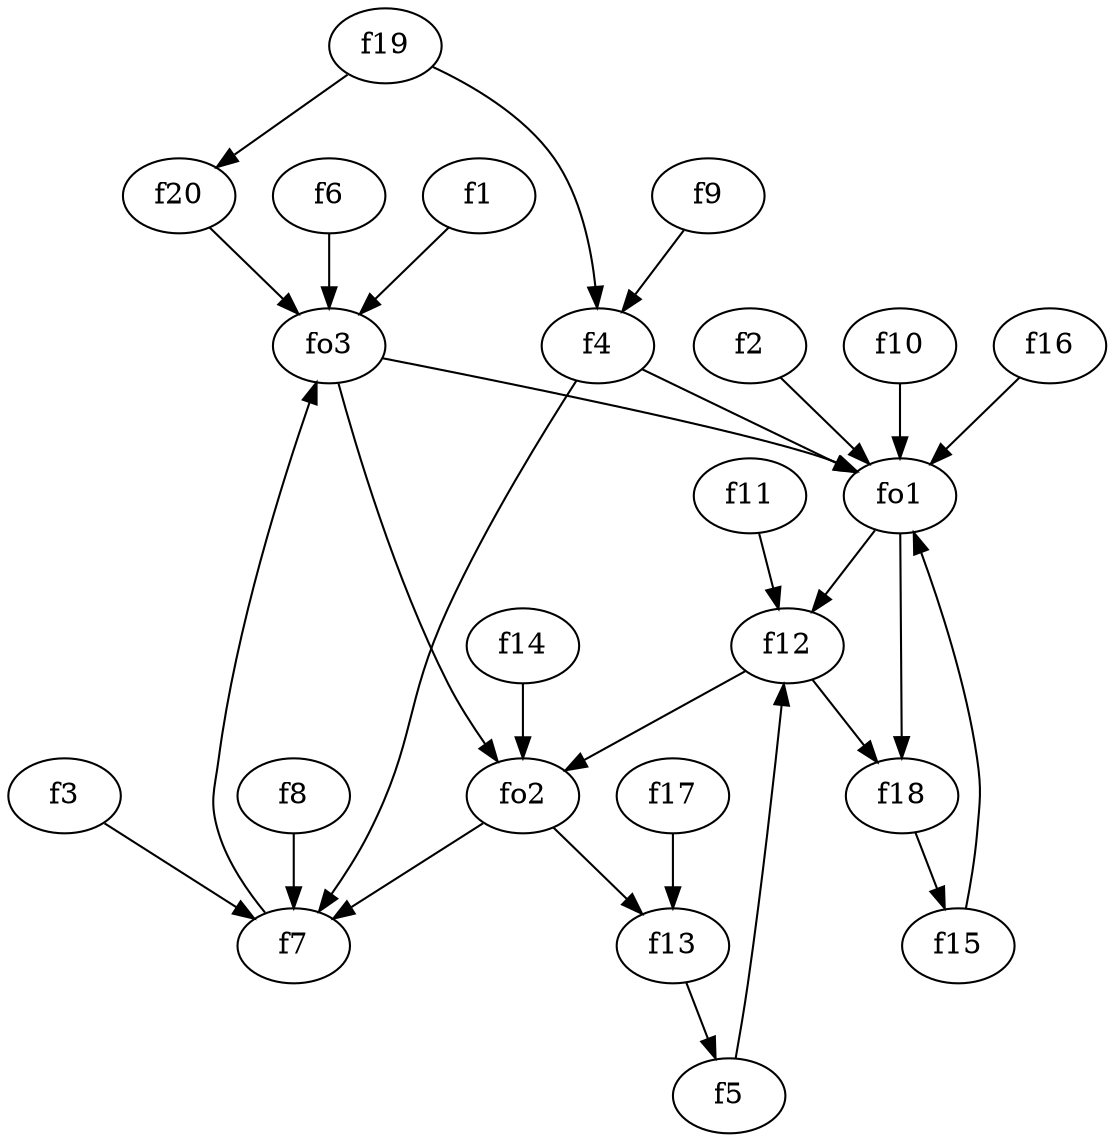 strict digraph  {
f1;
f2;
f3;
f4;
f5;
f6;
f7;
f8;
f9;
f10;
f11;
f12;
f13;
f14;
f15;
f16;
f17;
f18;
f19;
f20;
fo1;
fo2;
fo3;
f1 -> fo3  [weight=2];
f2 -> fo1  [weight=2];
f3 -> f7  [weight=2];
f4 -> fo1  [weight=2];
f4 -> f7  [weight=2];
f5 -> f12  [weight=2];
f6 -> fo3  [weight=2];
f7 -> fo3  [weight=2];
f8 -> f7  [weight=2];
f9 -> f4  [weight=2];
f10 -> fo1  [weight=2];
f11 -> f12  [weight=2];
f12 -> fo2  [weight=2];
f12 -> f18  [weight=2];
f13 -> f5  [weight=2];
f14 -> fo2  [weight=2];
f15 -> fo1  [weight=2];
f16 -> fo1  [weight=2];
f17 -> f13  [weight=2];
f18 -> f15  [weight=2];
f19 -> f4  [weight=2];
f19 -> f20  [weight=2];
f20 -> fo3  [weight=2];
fo1 -> f18  [weight=2];
fo1 -> f12  [weight=2];
fo2 -> f7  [weight=2];
fo2 -> f13  [weight=2];
fo3 -> fo2  [weight=2];
fo3 -> fo1  [weight=2];
}
